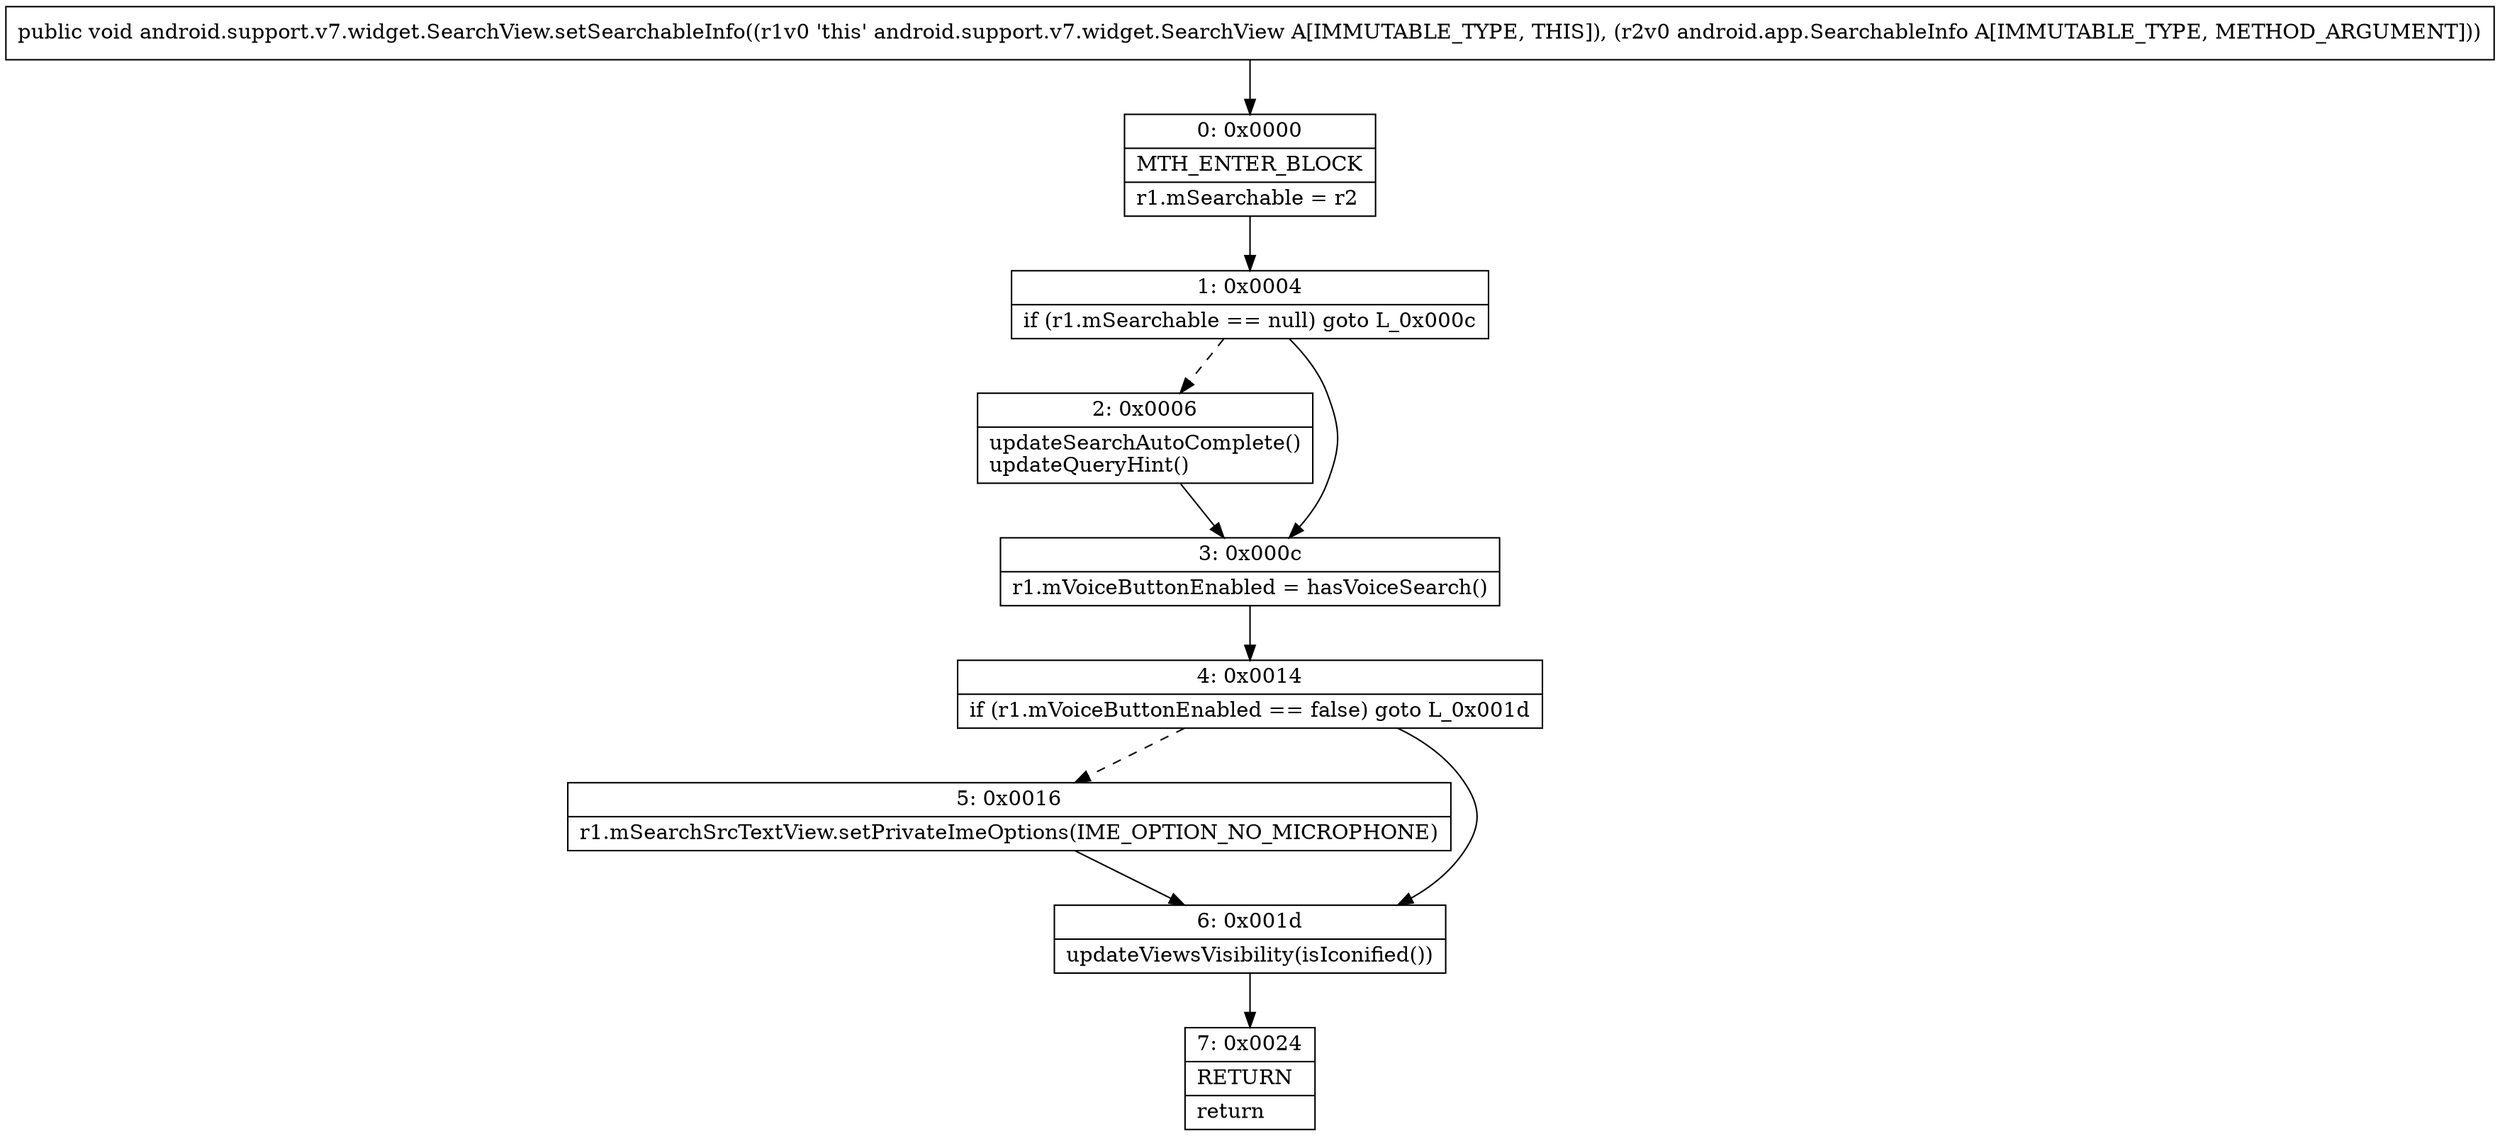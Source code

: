 digraph "CFG forandroid.support.v7.widget.SearchView.setSearchableInfo(Landroid\/app\/SearchableInfo;)V" {
Node_0 [shape=record,label="{0\:\ 0x0000|MTH_ENTER_BLOCK\l|r1.mSearchable = r2\l}"];
Node_1 [shape=record,label="{1\:\ 0x0004|if (r1.mSearchable == null) goto L_0x000c\l}"];
Node_2 [shape=record,label="{2\:\ 0x0006|updateSearchAutoComplete()\lupdateQueryHint()\l}"];
Node_3 [shape=record,label="{3\:\ 0x000c|r1.mVoiceButtonEnabled = hasVoiceSearch()\l}"];
Node_4 [shape=record,label="{4\:\ 0x0014|if (r1.mVoiceButtonEnabled == false) goto L_0x001d\l}"];
Node_5 [shape=record,label="{5\:\ 0x0016|r1.mSearchSrcTextView.setPrivateImeOptions(IME_OPTION_NO_MICROPHONE)\l}"];
Node_6 [shape=record,label="{6\:\ 0x001d|updateViewsVisibility(isIconified())\l}"];
Node_7 [shape=record,label="{7\:\ 0x0024|RETURN\l|return\l}"];
MethodNode[shape=record,label="{public void android.support.v7.widget.SearchView.setSearchableInfo((r1v0 'this' android.support.v7.widget.SearchView A[IMMUTABLE_TYPE, THIS]), (r2v0 android.app.SearchableInfo A[IMMUTABLE_TYPE, METHOD_ARGUMENT])) }"];
MethodNode -> Node_0;
Node_0 -> Node_1;
Node_1 -> Node_2[style=dashed];
Node_1 -> Node_3;
Node_2 -> Node_3;
Node_3 -> Node_4;
Node_4 -> Node_5[style=dashed];
Node_4 -> Node_6;
Node_5 -> Node_6;
Node_6 -> Node_7;
}

